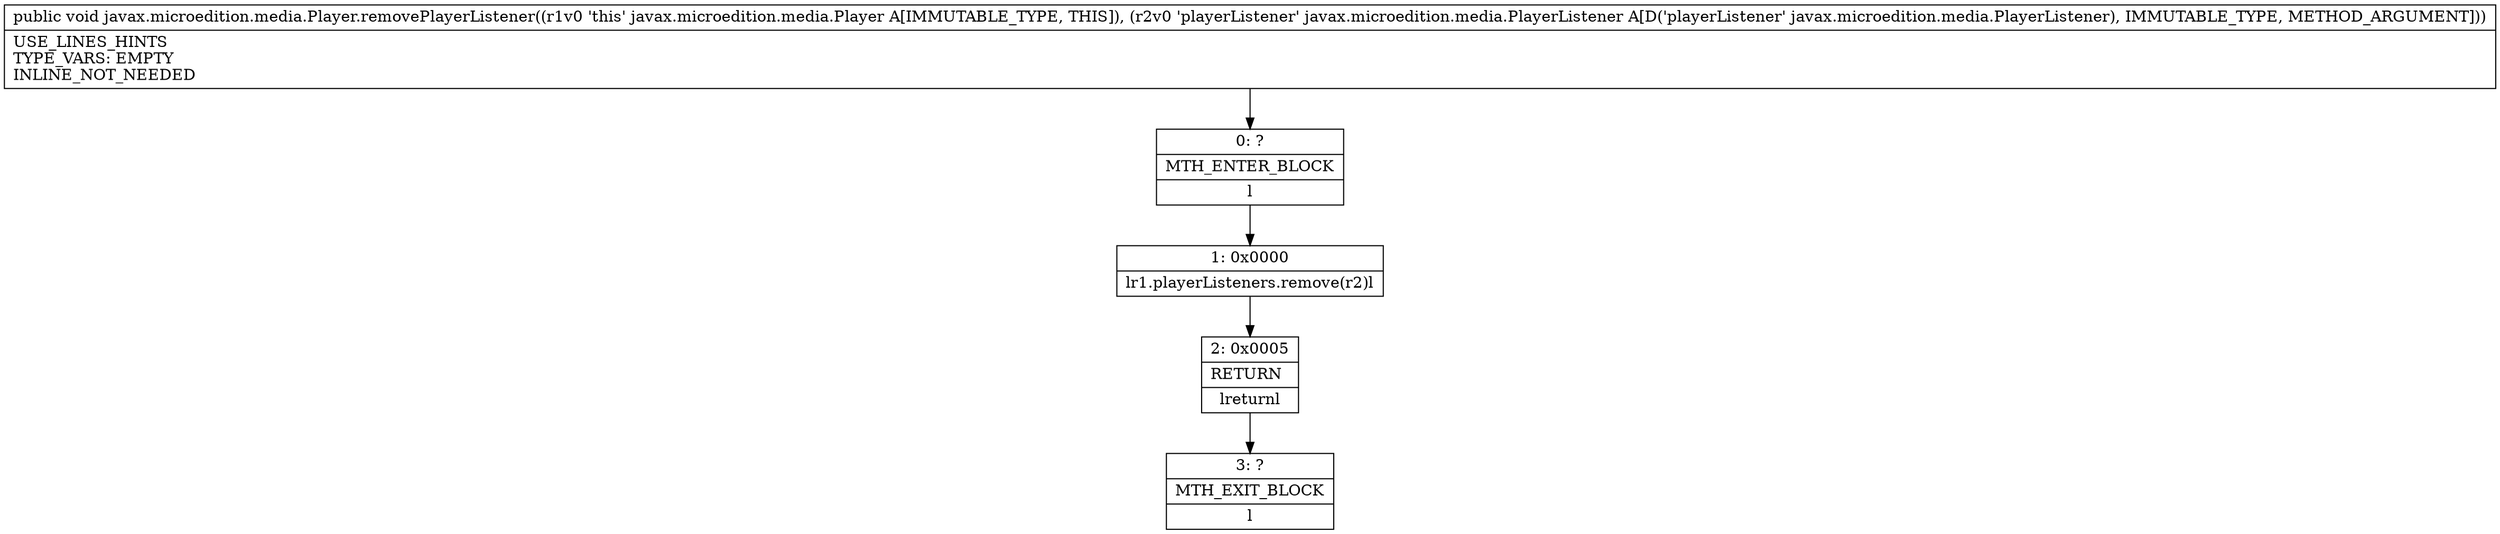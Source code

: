digraph "CFG forjavax.microedition.media.Player.removePlayerListener(Ljavax\/microedition\/media\/PlayerListener;)V" {
Node_0 [shape=record,label="{0\:\ ?|MTH_ENTER_BLOCK\l|l}"];
Node_1 [shape=record,label="{1\:\ 0x0000|lr1.playerListeners.remove(r2)l}"];
Node_2 [shape=record,label="{2\:\ 0x0005|RETURN\l|lreturnl}"];
Node_3 [shape=record,label="{3\:\ ?|MTH_EXIT_BLOCK\l|l}"];
MethodNode[shape=record,label="{public void javax.microedition.media.Player.removePlayerListener((r1v0 'this' javax.microedition.media.Player A[IMMUTABLE_TYPE, THIS]), (r2v0 'playerListener' javax.microedition.media.PlayerListener A[D('playerListener' javax.microedition.media.PlayerListener), IMMUTABLE_TYPE, METHOD_ARGUMENT]))  | USE_LINES_HINTS\lTYPE_VARS: EMPTY\lINLINE_NOT_NEEDED\l}"];
MethodNode -> Node_0;
Node_0 -> Node_1;
Node_1 -> Node_2;
Node_2 -> Node_3;
}

